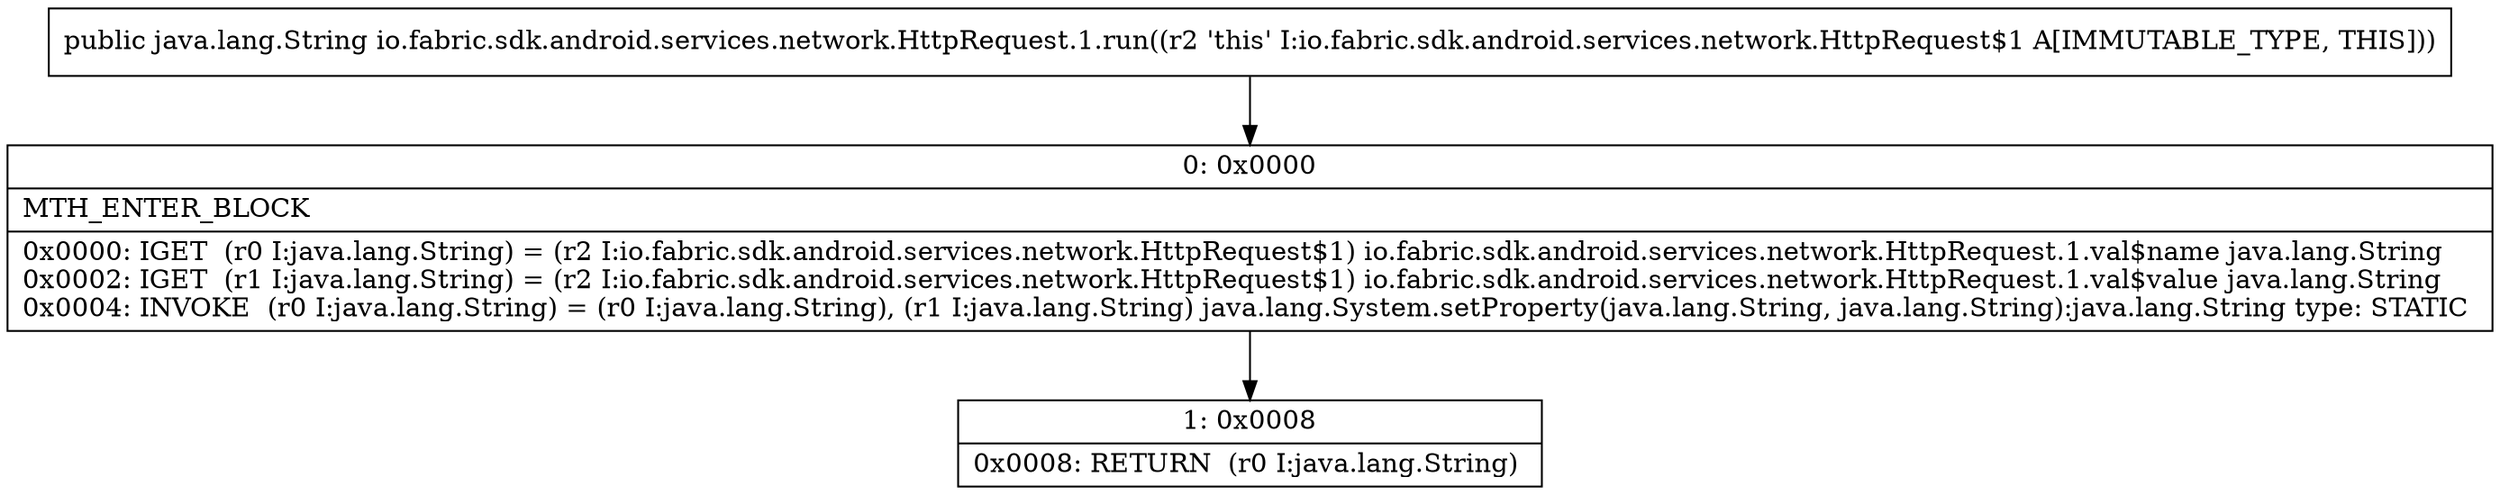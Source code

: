 digraph "CFG forio.fabric.sdk.android.services.network.HttpRequest.1.run()Ljava\/lang\/String;" {
Node_0 [shape=record,label="{0\:\ 0x0000|MTH_ENTER_BLOCK\l|0x0000: IGET  (r0 I:java.lang.String) = (r2 I:io.fabric.sdk.android.services.network.HttpRequest$1) io.fabric.sdk.android.services.network.HttpRequest.1.val$name java.lang.String \l0x0002: IGET  (r1 I:java.lang.String) = (r2 I:io.fabric.sdk.android.services.network.HttpRequest$1) io.fabric.sdk.android.services.network.HttpRequest.1.val$value java.lang.String \l0x0004: INVOKE  (r0 I:java.lang.String) = (r0 I:java.lang.String), (r1 I:java.lang.String) java.lang.System.setProperty(java.lang.String, java.lang.String):java.lang.String type: STATIC \l}"];
Node_1 [shape=record,label="{1\:\ 0x0008|0x0008: RETURN  (r0 I:java.lang.String) \l}"];
MethodNode[shape=record,label="{public java.lang.String io.fabric.sdk.android.services.network.HttpRequest.1.run((r2 'this' I:io.fabric.sdk.android.services.network.HttpRequest$1 A[IMMUTABLE_TYPE, THIS])) }"];
MethodNode -> Node_0;
Node_0 -> Node_1;
}

